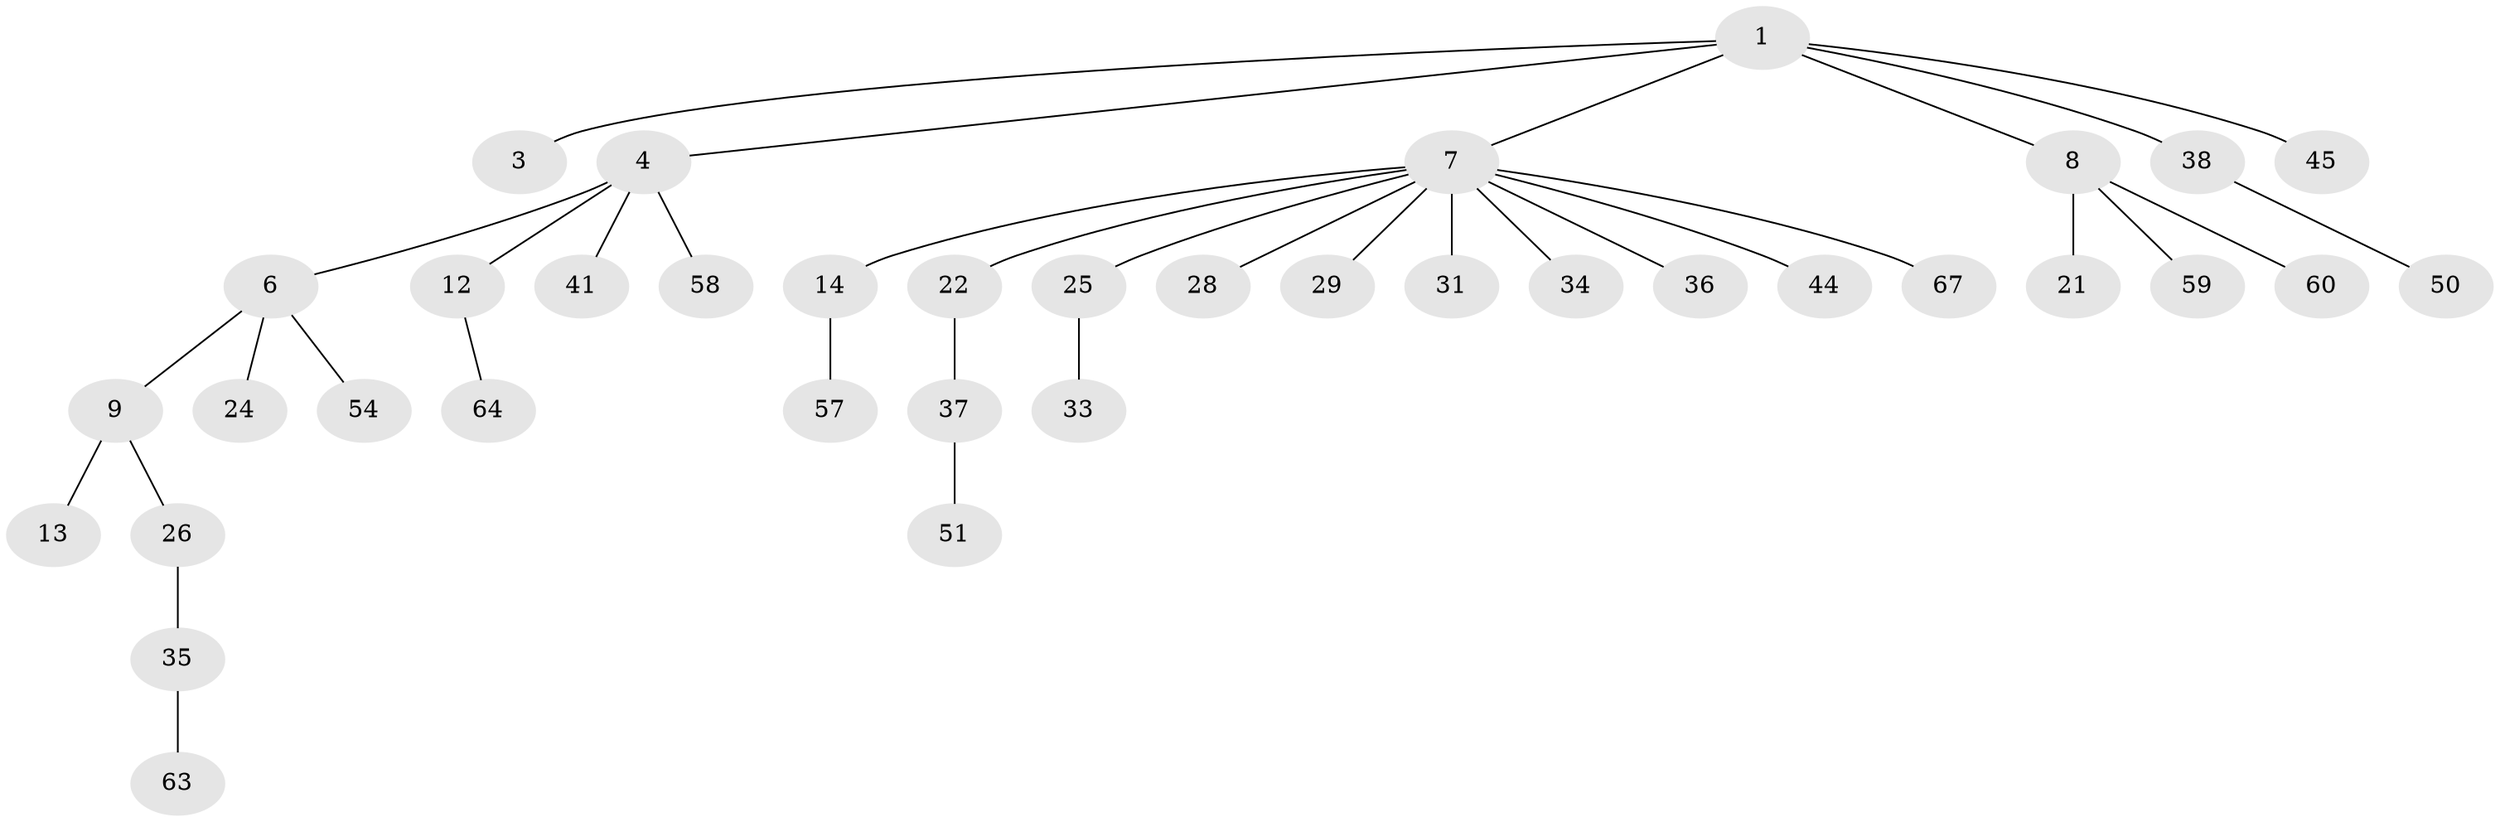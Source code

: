 // original degree distribution, {2: 0.2702702702702703, 6: 0.02702702702702703, 3: 0.06756756756756757, 5: 0.06756756756756757, 1: 0.5135135135135135, 4: 0.05405405405405406}
// Generated by graph-tools (version 1.1) at 2025/15/03/09/25 04:15:28]
// undirected, 37 vertices, 36 edges
graph export_dot {
graph [start="1"]
  node [color=gray90,style=filled];
  1 [super="+2"];
  3 [super="+39+18"];
  4 [super="+74+10+5"];
  6;
  7 [super="+17+19+11+20"];
  8 [super="+48"];
  9 [super="+15+43"];
  12 [super="+16+27+61+53"];
  13;
  14;
  21;
  22;
  24 [super="+32"];
  25;
  26 [super="+30+69"];
  28;
  29;
  31 [super="+73"];
  33;
  34;
  35 [super="+49"];
  36;
  37 [super="+55+47"];
  38 [super="+62+42+40"];
  41;
  44;
  45;
  50;
  51;
  54 [super="+56"];
  57;
  58;
  59 [super="+66"];
  60;
  63 [super="+65"];
  64 [super="+70"];
  67 [super="+71"];
  1 -- 8;
  1 -- 3;
  1 -- 4;
  1 -- 38;
  1 -- 7;
  1 -- 45;
  4 -- 6;
  4 -- 41;
  4 -- 58;
  4 -- 12;
  6 -- 9;
  6 -- 24;
  6 -- 54;
  7 -- 14;
  7 -- 29;
  7 -- 22;
  7 -- 67;
  7 -- 28;
  7 -- 34;
  7 -- 25;
  7 -- 44;
  7 -- 31;
  7 -- 36;
  8 -- 21;
  8 -- 60;
  8 -- 59;
  9 -- 13;
  9 -- 26;
  12 -- 64;
  14 -- 57;
  22 -- 37;
  25 -- 33;
  26 -- 35;
  35 -- 63;
  37 -- 51;
  38 -- 50;
}
